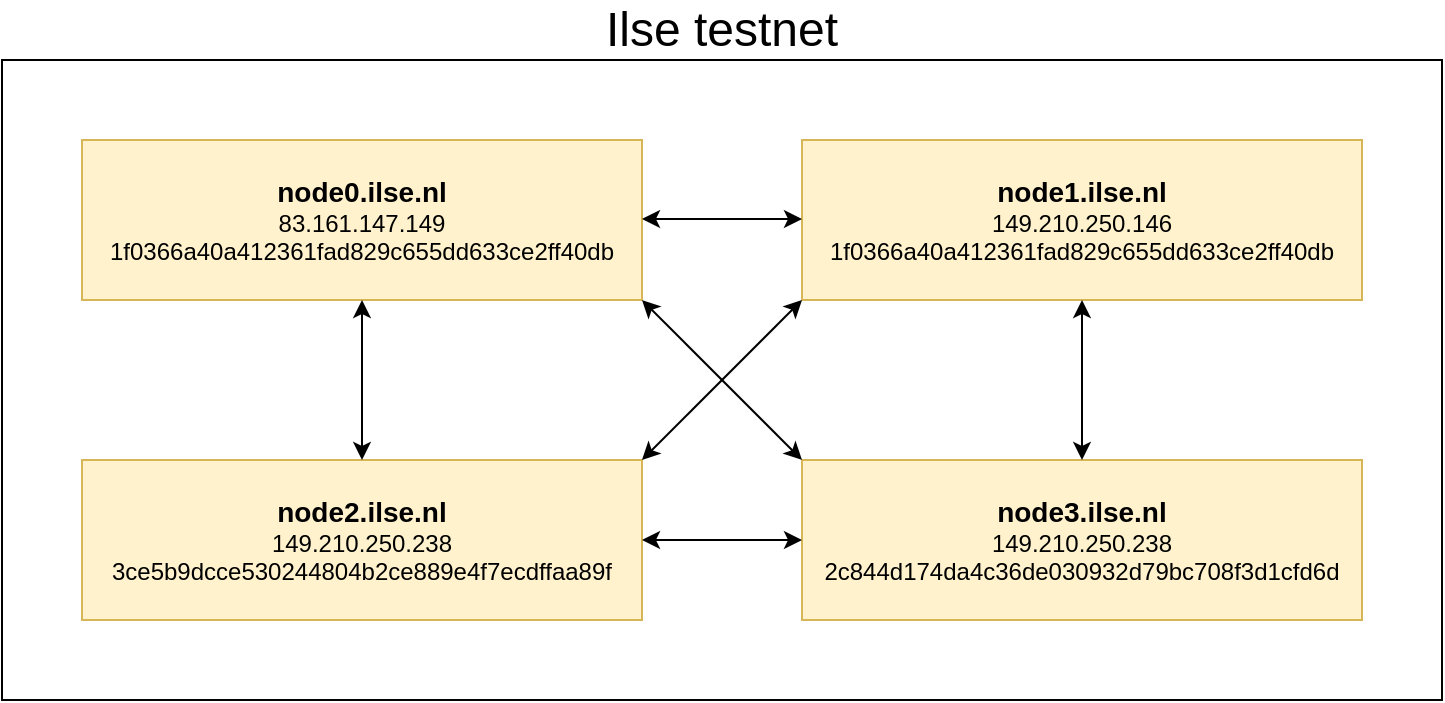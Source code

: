 <mxfile version="17.1.0" type="github">
  <diagram id="dxVIzOVv_u5MUlThNv-4" name="Page-1">
    <mxGraphModel dx="1550" dy="867" grid="1" gridSize="10" guides="1" tooltips="1" connect="1" arrows="1" fold="1" page="1" pageScale="1" pageWidth="827" pageHeight="1169" math="0" shadow="0">
      <root>
        <mxCell id="0" />
        <mxCell id="1" parent="0" />
        <mxCell id="wiK8LtcWPlEBfqKX4ATi-7" value="&lt;h1&gt;&lt;br&gt;&lt;/h1&gt;" style="rounded=0;whiteSpace=wrap;html=1;fontSize=14;align=center;" vertex="1" parent="1">
          <mxGeometry x="40" y="80" width="720" height="320" as="geometry" />
        </mxCell>
        <mxCell id="wiK8LtcWPlEBfqKX4ATi-2" value="&lt;b&gt;&lt;font style=&quot;font-size: 14px&quot;&gt;node0.ilse.nl&lt;/font&gt;&lt;/b&gt;&lt;br&gt;&lt;span&gt;83.161.147.149&lt;/span&gt;&lt;br&gt;&lt;span&gt;1f0366a40a412361fad829c655dd633ce2ff40db&lt;/span&gt;" style="rounded=0;whiteSpace=wrap;html=1;fillColor=#fff2cc;strokeColor=#d6b656;" vertex="1" parent="1">
          <mxGeometry x="80" y="120" width="280" height="80" as="geometry" />
        </mxCell>
        <mxCell id="wiK8LtcWPlEBfqKX4ATi-3" value="&lt;b&gt;&lt;font style=&quot;font-size: 14px&quot;&gt;node1.ilse.nl&lt;/font&gt;&lt;/b&gt;&lt;br&gt;149.210.250.146&lt;br&gt;&lt;span&gt;1f0366a40a412361fad829c655dd633ce2ff40db&lt;/span&gt;" style="rounded=0;whiteSpace=wrap;html=1;fillColor=#fff2cc;strokeColor=#d6b656;" vertex="1" parent="1">
          <mxGeometry x="440" y="120" width="280" height="80" as="geometry" />
        </mxCell>
        <mxCell id="wiK8LtcWPlEBfqKX4ATi-4" value="&lt;b&gt;&lt;font style=&quot;font-size: 14px&quot;&gt;node2.ilse.nl&lt;/font&gt;&lt;/b&gt;&lt;br&gt;149.210.250.238&lt;br&gt;3ce5b9dcce530244804b2ce889e4f7ecdffaa89f" style="rounded=0;whiteSpace=wrap;html=1;fillColor=#fff2cc;strokeColor=#d6b656;" vertex="1" parent="1">
          <mxGeometry x="80" y="280" width="280" height="80" as="geometry" />
        </mxCell>
        <mxCell id="wiK8LtcWPlEBfqKX4ATi-5" value="&lt;b&gt;&lt;font style=&quot;font-size: 14px&quot;&gt;node3.ilse.nl&lt;/font&gt;&lt;/b&gt;&lt;br&gt;149.210.250.238&lt;br&gt;2c844d174da4c36de030932d79bc708f3d1cfd6d" style="rounded=0;whiteSpace=wrap;html=1;fillColor=#fff2cc;strokeColor=#d6b656;" vertex="1" parent="1">
          <mxGeometry x="440" y="280" width="280" height="80" as="geometry" />
        </mxCell>
        <mxCell id="wiK8LtcWPlEBfqKX4ATi-9" value="" style="endArrow=classic;startArrow=classic;html=1;rounded=0;fontSize=24;entryX=0.5;entryY=1;entryDx=0;entryDy=0;" edge="1" parent="1" source="wiK8LtcWPlEBfqKX4ATi-4" target="wiK8LtcWPlEBfqKX4ATi-2">
          <mxGeometry width="50" height="50" relative="1" as="geometry">
            <mxPoint x="390" y="420" as="sourcePoint" />
            <mxPoint x="440" y="370" as="targetPoint" />
          </mxGeometry>
        </mxCell>
        <mxCell id="wiK8LtcWPlEBfqKX4ATi-10" value="" style="endArrow=classic;startArrow=classic;html=1;rounded=0;fontSize=24;entryX=0;entryY=0.5;entryDx=0;entryDy=0;exitX=1;exitY=0.5;exitDx=0;exitDy=0;" edge="1" parent="1" source="wiK8LtcWPlEBfqKX4ATi-4" target="wiK8LtcWPlEBfqKX4ATi-5">
          <mxGeometry width="50" height="50" relative="1" as="geometry">
            <mxPoint x="230" y="290" as="sourcePoint" />
            <mxPoint x="230" y="210" as="targetPoint" />
          </mxGeometry>
        </mxCell>
        <mxCell id="wiK8LtcWPlEBfqKX4ATi-11" value="" style="endArrow=classic;startArrow=classic;html=1;rounded=0;fontSize=24;entryX=0;entryY=0.5;entryDx=0;entryDy=0;exitX=1;exitY=0.5;exitDx=0;exitDy=0;" edge="1" parent="1">
          <mxGeometry width="50" height="50" relative="1" as="geometry">
            <mxPoint x="360" y="159.5" as="sourcePoint" />
            <mxPoint x="440" y="159.5" as="targetPoint" />
          </mxGeometry>
        </mxCell>
        <mxCell id="wiK8LtcWPlEBfqKX4ATi-12" value="" style="endArrow=classic;startArrow=classic;html=1;rounded=0;fontSize=24;entryX=0.5;entryY=0;entryDx=0;entryDy=0;exitX=0.5;exitY=1;exitDx=0;exitDy=0;" edge="1" parent="1" source="wiK8LtcWPlEBfqKX4ATi-3" target="wiK8LtcWPlEBfqKX4ATi-5">
          <mxGeometry width="50" height="50" relative="1" as="geometry">
            <mxPoint x="370" y="169.5" as="sourcePoint" />
            <mxPoint x="450" y="169.5" as="targetPoint" />
          </mxGeometry>
        </mxCell>
        <mxCell id="wiK8LtcWPlEBfqKX4ATi-13" value="" style="endArrow=classic;startArrow=classic;html=1;rounded=0;fontSize=24;entryX=0;entryY=0;entryDx=0;entryDy=0;exitX=1;exitY=1;exitDx=0;exitDy=0;" edge="1" parent="1" source="wiK8LtcWPlEBfqKX4ATi-2" target="wiK8LtcWPlEBfqKX4ATi-5">
          <mxGeometry width="50" height="50" relative="1" as="geometry">
            <mxPoint x="590" y="210" as="sourcePoint" />
            <mxPoint x="590" y="290" as="targetPoint" />
          </mxGeometry>
        </mxCell>
        <mxCell id="wiK8LtcWPlEBfqKX4ATi-14" value="" style="endArrow=classic;startArrow=classic;html=1;rounded=0;fontSize=24;entryX=1;entryY=0;entryDx=0;entryDy=0;exitX=0;exitY=1;exitDx=0;exitDy=0;" edge="1" parent="1" source="wiK8LtcWPlEBfqKX4ATi-3" target="wiK8LtcWPlEBfqKX4ATi-4">
          <mxGeometry width="50" height="50" relative="1" as="geometry">
            <mxPoint x="370" y="210" as="sourcePoint" />
            <mxPoint x="450.0" y="290" as="targetPoint" />
          </mxGeometry>
        </mxCell>
        <mxCell id="wiK8LtcWPlEBfqKX4ATi-15" value="Ilse testnet" style="text;html=1;strokeColor=none;fillColor=none;align=center;verticalAlign=middle;whiteSpace=wrap;rounded=0;fontSize=24;" vertex="1" parent="1">
          <mxGeometry x="320" y="50" width="160" height="30" as="geometry" />
        </mxCell>
      </root>
    </mxGraphModel>
  </diagram>
</mxfile>
